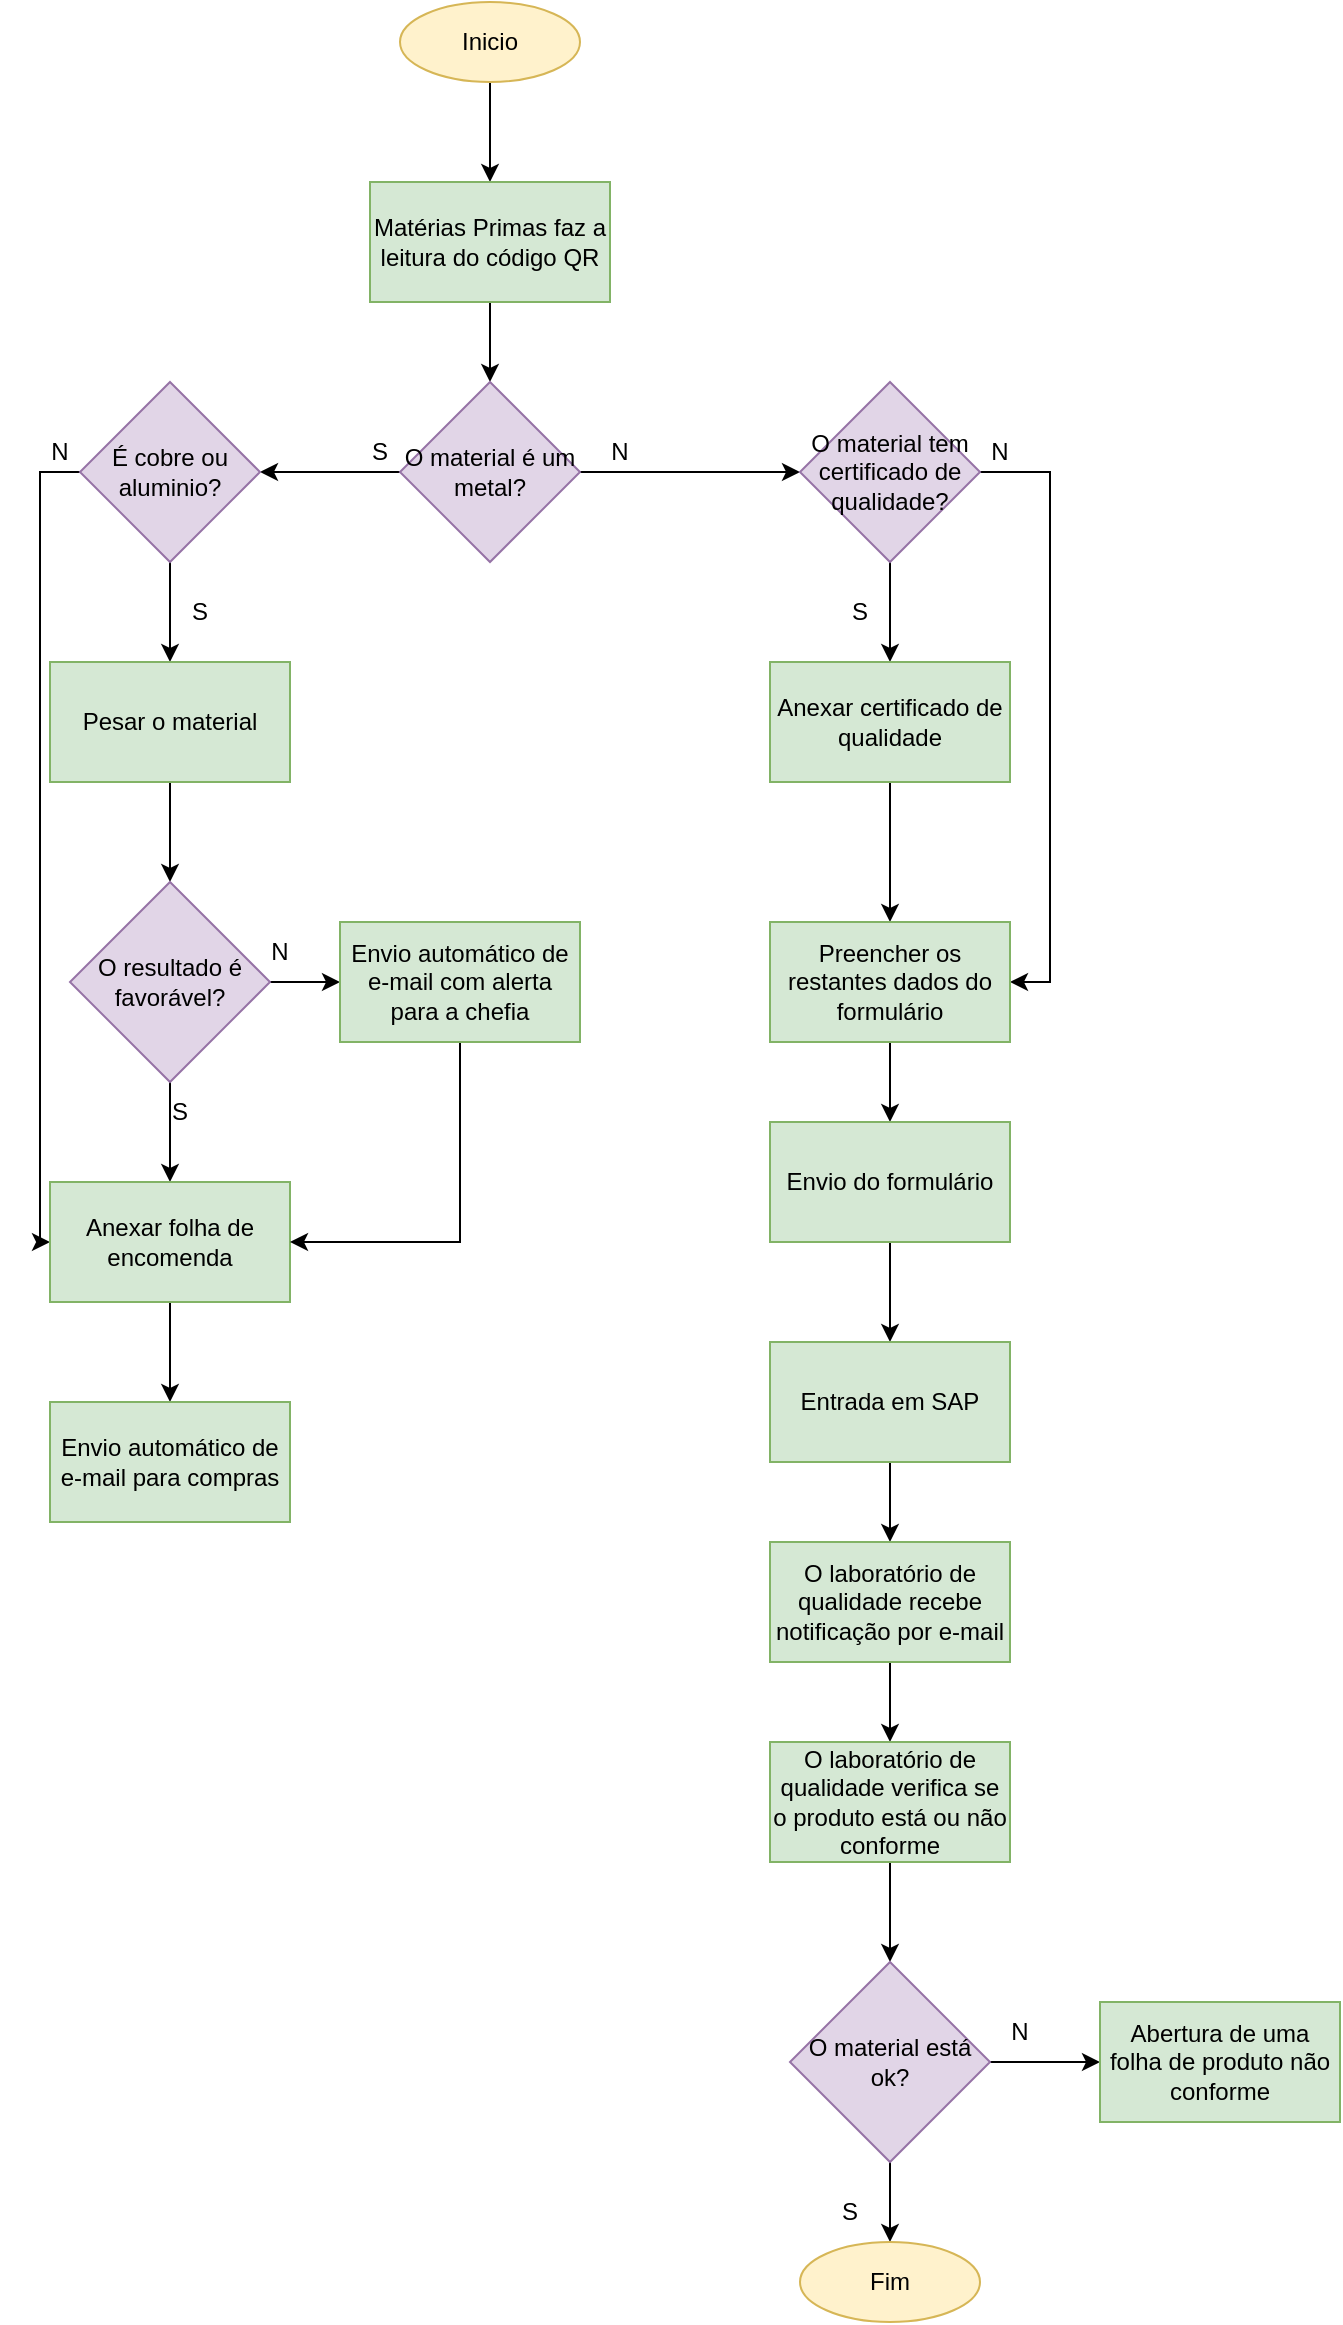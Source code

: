 <mxfile version="20.1.1" type="github">
  <diagram id="C1davJR49cwlI2-PTh2t" name="Page-1">
    <mxGraphModel dx="1580" dy="873" grid="1" gridSize="10" guides="1" tooltips="1" connect="1" arrows="1" fold="1" page="1" pageScale="1" pageWidth="1169" pageHeight="827" math="0" shadow="0">
      <root>
        <mxCell id="0" />
        <mxCell id="1" parent="0" />
        <mxCell id="spn3WbCjcHvYsqtuA_q5-8" style="edgeStyle=orthogonalEdgeStyle;rounded=0;orthogonalLoop=1;jettySize=auto;html=1;exitX=0.5;exitY=1;exitDx=0;exitDy=0;" parent="1" source="spn3WbCjcHvYsqtuA_q5-1" target="spn3WbCjcHvYsqtuA_q5-2" edge="1">
          <mxGeometry relative="1" as="geometry" />
        </mxCell>
        <mxCell id="spn3WbCjcHvYsqtuA_q5-1" value="Inicio" style="ellipse;whiteSpace=wrap;html=1;fillColor=#fff2cc;strokeColor=#d6b656;" parent="1" vertex="1">
          <mxGeometry x="490" y="20" width="90" height="40" as="geometry" />
        </mxCell>
        <mxCell id="spn3WbCjcHvYsqtuA_q5-9" style="edgeStyle=orthogonalEdgeStyle;rounded=0;orthogonalLoop=1;jettySize=auto;html=1;exitX=0.5;exitY=1;exitDx=0;exitDy=0;" parent="1" source="spn3WbCjcHvYsqtuA_q5-2" target="spn3WbCjcHvYsqtuA_q5-4" edge="1">
          <mxGeometry relative="1" as="geometry" />
        </mxCell>
        <mxCell id="spn3WbCjcHvYsqtuA_q5-2" value="Matérias Primas faz a leitura do código QR" style="rounded=0;whiteSpace=wrap;html=1;fillColor=#d5e8d4;strokeColor=#82b366;" parent="1" vertex="1">
          <mxGeometry x="475" y="110" width="120" height="60" as="geometry" />
        </mxCell>
        <mxCell id="spn3WbCjcHvYsqtuA_q5-12" style="edgeStyle=orthogonalEdgeStyle;rounded=0;orthogonalLoop=1;jettySize=auto;html=1;exitX=0;exitY=0.5;exitDx=0;exitDy=0;entryX=1;entryY=0.5;entryDx=0;entryDy=0;" parent="1" source="spn3WbCjcHvYsqtuA_q5-4" target="spn3WbCjcHvYsqtuA_q5-5" edge="1">
          <mxGeometry relative="1" as="geometry" />
        </mxCell>
        <mxCell id="spn3WbCjcHvYsqtuA_q5-24" style="edgeStyle=orthogonalEdgeStyle;rounded=0;orthogonalLoop=1;jettySize=auto;html=1;exitX=1;exitY=0.5;exitDx=0;exitDy=0;entryX=0;entryY=0.5;entryDx=0;entryDy=0;" parent="1" source="spn3WbCjcHvYsqtuA_q5-4" target="spn3WbCjcHvYsqtuA_q5-11" edge="1">
          <mxGeometry relative="1" as="geometry" />
        </mxCell>
        <mxCell id="spn3WbCjcHvYsqtuA_q5-4" value="O material é um metal?" style="rhombus;whiteSpace=wrap;html=1;fillColor=#e1d5e7;strokeColor=#9673a6;" parent="1" vertex="1">
          <mxGeometry x="490" y="210" width="90" height="90" as="geometry" />
        </mxCell>
        <mxCell id="spn3WbCjcHvYsqtuA_q5-16" style="edgeStyle=orthogonalEdgeStyle;rounded=0;orthogonalLoop=1;jettySize=auto;html=1;exitX=0.5;exitY=1;exitDx=0;exitDy=0;" parent="1" source="spn3WbCjcHvYsqtuA_q5-5" target="spn3WbCjcHvYsqtuA_q5-6" edge="1">
          <mxGeometry relative="1" as="geometry" />
        </mxCell>
        <mxCell id="spn3WbCjcHvYsqtuA_q5-18" style="edgeStyle=orthogonalEdgeStyle;rounded=0;orthogonalLoop=1;jettySize=auto;html=1;exitX=0;exitY=0.5;exitDx=0;exitDy=0;entryX=0;entryY=0.5;entryDx=0;entryDy=0;" parent="1" source="spn3WbCjcHvYsqtuA_q5-5" target="spn3WbCjcHvYsqtuA_q5-17" edge="1">
          <mxGeometry relative="1" as="geometry" />
        </mxCell>
        <mxCell id="spn3WbCjcHvYsqtuA_q5-5" value="É cobre ou aluminio?" style="rhombus;whiteSpace=wrap;html=1;fillColor=#e1d5e7;strokeColor=#9673a6;" parent="1" vertex="1">
          <mxGeometry x="330" y="210" width="90" height="90" as="geometry" />
        </mxCell>
        <mxCell id="spn3WbCjcHvYsqtuA_q5-19" style="edgeStyle=orthogonalEdgeStyle;rounded=0;orthogonalLoop=1;jettySize=auto;html=1;exitX=0.5;exitY=1;exitDx=0;exitDy=0;" parent="1" source="spn3WbCjcHvYsqtuA_q5-6" target="spn3WbCjcHvYsqtuA_q5-7" edge="1">
          <mxGeometry relative="1" as="geometry" />
        </mxCell>
        <mxCell id="spn3WbCjcHvYsqtuA_q5-6" value="Pesar o material" style="rounded=0;whiteSpace=wrap;html=1;fillColor=#d5e8d4;strokeColor=#82b366;" parent="1" vertex="1">
          <mxGeometry x="315" y="350" width="120" height="60" as="geometry" />
        </mxCell>
        <mxCell id="spn3WbCjcHvYsqtuA_q5-20" style="edgeStyle=orthogonalEdgeStyle;rounded=0;orthogonalLoop=1;jettySize=auto;html=1;exitX=0.5;exitY=1;exitDx=0;exitDy=0;" parent="1" source="spn3WbCjcHvYsqtuA_q5-7" target="spn3WbCjcHvYsqtuA_q5-17" edge="1">
          <mxGeometry relative="1" as="geometry" />
        </mxCell>
        <mxCell id="spn3WbCjcHvYsqtuA_q5-22" style="edgeStyle=orthogonalEdgeStyle;rounded=0;orthogonalLoop=1;jettySize=auto;html=1;exitX=1;exitY=0.5;exitDx=0;exitDy=0;entryX=0;entryY=0.5;entryDx=0;entryDy=0;" parent="1" source="spn3WbCjcHvYsqtuA_q5-7" target="spn3WbCjcHvYsqtuA_q5-21" edge="1">
          <mxGeometry relative="1" as="geometry" />
        </mxCell>
        <mxCell id="spn3WbCjcHvYsqtuA_q5-7" value="O resultado é favorável?" style="rhombus;whiteSpace=wrap;html=1;fillColor=#e1d5e7;strokeColor=#9673a6;" parent="1" vertex="1">
          <mxGeometry x="325" y="460" width="100" height="100" as="geometry" />
        </mxCell>
        <mxCell id="spn3WbCjcHvYsqtuA_q5-25" style="edgeStyle=orthogonalEdgeStyle;rounded=0;orthogonalLoop=1;jettySize=auto;html=1;exitX=0.5;exitY=1;exitDx=0;exitDy=0;" parent="1" source="spn3WbCjcHvYsqtuA_q5-11" target="spn3WbCjcHvYsqtuA_q5-14" edge="1">
          <mxGeometry relative="1" as="geometry" />
        </mxCell>
        <mxCell id="spn3WbCjcHvYsqtuA_q5-27" style="edgeStyle=orthogonalEdgeStyle;rounded=0;orthogonalLoop=1;jettySize=auto;html=1;exitX=1;exitY=0.5;exitDx=0;exitDy=0;entryX=1;entryY=0.5;entryDx=0;entryDy=0;" parent="1" source="spn3WbCjcHvYsqtuA_q5-11" target="spn3WbCjcHvYsqtuA_q5-15" edge="1">
          <mxGeometry relative="1" as="geometry" />
        </mxCell>
        <mxCell id="spn3WbCjcHvYsqtuA_q5-11" value="O material tem certificado de qualidade?" style="rhombus;whiteSpace=wrap;html=1;fillColor=#e1d5e7;strokeColor=#9673a6;" parent="1" vertex="1">
          <mxGeometry x="690" y="210" width="90" height="90" as="geometry" />
        </mxCell>
        <mxCell id="spn3WbCjcHvYsqtuA_q5-26" style="edgeStyle=orthogonalEdgeStyle;rounded=0;orthogonalLoop=1;jettySize=auto;html=1;exitX=0.5;exitY=1;exitDx=0;exitDy=0;" parent="1" source="spn3WbCjcHvYsqtuA_q5-14" target="spn3WbCjcHvYsqtuA_q5-15" edge="1">
          <mxGeometry relative="1" as="geometry" />
        </mxCell>
        <mxCell id="spn3WbCjcHvYsqtuA_q5-14" value="Anexar certificado de qualidade" style="rounded=0;whiteSpace=wrap;html=1;fillColor=#d5e8d4;strokeColor=#82b366;" parent="1" vertex="1">
          <mxGeometry x="675" y="350" width="120" height="60" as="geometry" />
        </mxCell>
        <mxCell id="spn3WbCjcHvYsqtuA_q5-31" style="edgeStyle=orthogonalEdgeStyle;rounded=0;orthogonalLoop=1;jettySize=auto;html=1;exitX=0.5;exitY=1;exitDx=0;exitDy=0;" parent="1" source="spn3WbCjcHvYsqtuA_q5-15" target="spn3WbCjcHvYsqtuA_q5-30" edge="1">
          <mxGeometry relative="1" as="geometry" />
        </mxCell>
        <mxCell id="spn3WbCjcHvYsqtuA_q5-15" value="Preencher os restantes dados do formulário" style="rounded=0;whiteSpace=wrap;html=1;fillColor=#d5e8d4;strokeColor=#82b366;" parent="1" vertex="1">
          <mxGeometry x="675" y="480" width="120" height="60" as="geometry" />
        </mxCell>
        <mxCell id="spn3WbCjcHvYsqtuA_q5-29" style="edgeStyle=orthogonalEdgeStyle;rounded=0;orthogonalLoop=1;jettySize=auto;html=1;exitX=0.5;exitY=1;exitDx=0;exitDy=0;" parent="1" source="spn3WbCjcHvYsqtuA_q5-17" target="spn3WbCjcHvYsqtuA_q5-28" edge="1">
          <mxGeometry relative="1" as="geometry" />
        </mxCell>
        <mxCell id="spn3WbCjcHvYsqtuA_q5-17" value="Anexar folha de encomenda" style="rounded=0;whiteSpace=wrap;html=1;fillColor=#d5e8d4;strokeColor=#82b366;" parent="1" vertex="1">
          <mxGeometry x="315" y="610" width="120" height="60" as="geometry" />
        </mxCell>
        <mxCell id="spn3WbCjcHvYsqtuA_q5-23" style="edgeStyle=orthogonalEdgeStyle;rounded=0;orthogonalLoop=1;jettySize=auto;html=1;exitX=0.5;exitY=1;exitDx=0;exitDy=0;entryX=1;entryY=0.5;entryDx=0;entryDy=0;" parent="1" source="spn3WbCjcHvYsqtuA_q5-21" target="spn3WbCjcHvYsqtuA_q5-17" edge="1">
          <mxGeometry relative="1" as="geometry" />
        </mxCell>
        <mxCell id="spn3WbCjcHvYsqtuA_q5-21" value="Envio automático de e-mail com alerta para a chefia" style="rounded=0;whiteSpace=wrap;html=1;fillColor=#d5e8d4;strokeColor=#82b366;" parent="1" vertex="1">
          <mxGeometry x="460" y="480" width="120" height="60" as="geometry" />
        </mxCell>
        <mxCell id="spn3WbCjcHvYsqtuA_q5-28" value="Envio automático de e-mail para compras" style="rounded=0;whiteSpace=wrap;html=1;fillColor=#d5e8d4;strokeColor=#82b366;" parent="1" vertex="1">
          <mxGeometry x="315" y="720" width="120" height="60" as="geometry" />
        </mxCell>
        <mxCell id="spn3WbCjcHvYsqtuA_q5-47" style="edgeStyle=orthogonalEdgeStyle;rounded=0;orthogonalLoop=1;jettySize=auto;html=1;exitX=0.5;exitY=1;exitDx=0;exitDy=0;" parent="1" source="spn3WbCjcHvYsqtuA_q5-30" target="spn3WbCjcHvYsqtuA_q5-32" edge="1">
          <mxGeometry relative="1" as="geometry" />
        </mxCell>
        <mxCell id="spn3WbCjcHvYsqtuA_q5-30" value="Envio do formulário" style="rounded=0;whiteSpace=wrap;html=1;fillColor=#d5e8d4;strokeColor=#82b366;" parent="1" vertex="1">
          <mxGeometry x="675" y="580" width="120" height="60" as="geometry" />
        </mxCell>
        <mxCell id="spn3WbCjcHvYsqtuA_q5-48" style="edgeStyle=orthogonalEdgeStyle;rounded=0;orthogonalLoop=1;jettySize=auto;html=1;exitX=0.5;exitY=1;exitDx=0;exitDy=0;" parent="1" source="spn3WbCjcHvYsqtuA_q5-32" target="spn3WbCjcHvYsqtuA_q5-33" edge="1">
          <mxGeometry relative="1" as="geometry" />
        </mxCell>
        <mxCell id="spn3WbCjcHvYsqtuA_q5-32" value="Entrada em SAP" style="rounded=0;whiteSpace=wrap;html=1;fillColor=#d5e8d4;strokeColor=#82b366;" parent="1" vertex="1">
          <mxGeometry x="675" y="690" width="120" height="60" as="geometry" />
        </mxCell>
        <mxCell id="spn3WbCjcHvYsqtuA_q5-49" style="edgeStyle=orthogonalEdgeStyle;rounded=0;orthogonalLoop=1;jettySize=auto;html=1;exitX=0.5;exitY=1;exitDx=0;exitDy=0;" parent="1" source="spn3WbCjcHvYsqtuA_q5-33" target="spn3WbCjcHvYsqtuA_q5-34" edge="1">
          <mxGeometry relative="1" as="geometry" />
        </mxCell>
        <mxCell id="spn3WbCjcHvYsqtuA_q5-33" value="O laboratório de qualidade recebe notificação por e-mail" style="rounded=0;whiteSpace=wrap;html=1;fillColor=#d5e8d4;strokeColor=#82b366;" parent="1" vertex="1">
          <mxGeometry x="675" y="790" width="120" height="60" as="geometry" />
        </mxCell>
        <mxCell id="spn3WbCjcHvYsqtuA_q5-50" style="edgeStyle=orthogonalEdgeStyle;rounded=0;orthogonalLoop=1;jettySize=auto;html=1;exitX=0.5;exitY=1;exitDx=0;exitDy=0;" parent="1" source="spn3WbCjcHvYsqtuA_q5-34" target="spn3WbCjcHvYsqtuA_q5-35" edge="1">
          <mxGeometry relative="1" as="geometry" />
        </mxCell>
        <mxCell id="spn3WbCjcHvYsqtuA_q5-34" value="O laboratório de qualidade verifica se o produto está ou não conforme" style="rounded=0;whiteSpace=wrap;html=1;fillColor=#d5e8d4;strokeColor=#82b366;" parent="1" vertex="1">
          <mxGeometry x="675" y="890" width="120" height="60" as="geometry" />
        </mxCell>
        <mxCell id="spn3WbCjcHvYsqtuA_q5-51" style="edgeStyle=orthogonalEdgeStyle;rounded=0;orthogonalLoop=1;jettySize=auto;html=1;exitX=0.5;exitY=1;exitDx=0;exitDy=0;" parent="1" source="spn3WbCjcHvYsqtuA_q5-35" target="spn3WbCjcHvYsqtuA_q5-36" edge="1">
          <mxGeometry relative="1" as="geometry" />
        </mxCell>
        <mxCell id="spn3WbCjcHvYsqtuA_q5-52" style="edgeStyle=orthogonalEdgeStyle;rounded=0;orthogonalLoop=1;jettySize=auto;html=1;exitX=1;exitY=0.5;exitDx=0;exitDy=0;entryX=0;entryY=0.5;entryDx=0;entryDy=0;" parent="1" source="spn3WbCjcHvYsqtuA_q5-35" target="spn3WbCjcHvYsqtuA_q5-37" edge="1">
          <mxGeometry relative="1" as="geometry" />
        </mxCell>
        <mxCell id="spn3WbCjcHvYsqtuA_q5-35" value="O material está ok?" style="rhombus;whiteSpace=wrap;html=1;fillColor=#e1d5e7;strokeColor=#9673a6;" parent="1" vertex="1">
          <mxGeometry x="685" y="1000" width="100" height="100" as="geometry" />
        </mxCell>
        <mxCell id="spn3WbCjcHvYsqtuA_q5-36" value="Fim" style="ellipse;whiteSpace=wrap;html=1;fillColor=#fff2cc;strokeColor=#d6b656;" parent="1" vertex="1">
          <mxGeometry x="690" y="1140" width="90" height="40" as="geometry" />
        </mxCell>
        <mxCell id="spn3WbCjcHvYsqtuA_q5-37" value="Abertura de uma folha de produto não conforme" style="rounded=0;whiteSpace=wrap;html=1;fillColor=#d5e8d4;strokeColor=#82b366;" parent="1" vertex="1">
          <mxGeometry x="840" y="1020" width="120" height="60" as="geometry" />
        </mxCell>
        <mxCell id="spn3WbCjcHvYsqtuA_q5-38" value="S" style="text;html=1;strokeColor=none;fillColor=none;align=center;verticalAlign=middle;whiteSpace=wrap;rounded=0;" parent="1" vertex="1">
          <mxGeometry x="450" y="230" width="60" height="30" as="geometry" />
        </mxCell>
        <mxCell id="spn3WbCjcHvYsqtuA_q5-39" value="N" style="text;html=1;strokeColor=none;fillColor=none;align=center;verticalAlign=middle;whiteSpace=wrap;rounded=0;" parent="1" vertex="1">
          <mxGeometry x="570" y="230" width="60" height="30" as="geometry" />
        </mxCell>
        <mxCell id="spn3WbCjcHvYsqtuA_q5-40" value="S" style="text;html=1;strokeColor=none;fillColor=none;align=center;verticalAlign=middle;whiteSpace=wrap;rounded=0;" parent="1" vertex="1">
          <mxGeometry x="360" y="310" width="60" height="30" as="geometry" />
        </mxCell>
        <mxCell id="spn3WbCjcHvYsqtuA_q5-41" value="N" style="text;html=1;strokeColor=none;fillColor=none;align=center;verticalAlign=middle;whiteSpace=wrap;rounded=0;" parent="1" vertex="1">
          <mxGeometry x="290" y="230" width="60" height="30" as="geometry" />
        </mxCell>
        <mxCell id="spn3WbCjcHvYsqtuA_q5-42" value="S" style="text;html=1;strokeColor=none;fillColor=none;align=center;verticalAlign=middle;whiteSpace=wrap;rounded=0;" parent="1" vertex="1">
          <mxGeometry x="690" y="310" width="60" height="30" as="geometry" />
        </mxCell>
        <mxCell id="spn3WbCjcHvYsqtuA_q5-44" value="N" style="text;html=1;strokeColor=none;fillColor=none;align=center;verticalAlign=middle;whiteSpace=wrap;rounded=0;" parent="1" vertex="1">
          <mxGeometry x="760" y="230" width="60" height="30" as="geometry" />
        </mxCell>
        <mxCell id="spn3WbCjcHvYsqtuA_q5-45" value="S" style="text;html=1;strokeColor=none;fillColor=none;align=center;verticalAlign=middle;whiteSpace=wrap;rounded=0;" parent="1" vertex="1">
          <mxGeometry x="350" y="560" width="60" height="30" as="geometry" />
        </mxCell>
        <mxCell id="spn3WbCjcHvYsqtuA_q5-46" value="N" style="text;html=1;strokeColor=none;fillColor=none;align=center;verticalAlign=middle;whiteSpace=wrap;rounded=0;" parent="1" vertex="1">
          <mxGeometry x="400" y="480" width="60" height="30" as="geometry" />
        </mxCell>
        <mxCell id="spn3WbCjcHvYsqtuA_q5-53" value="S" style="text;html=1;strokeColor=none;fillColor=none;align=center;verticalAlign=middle;whiteSpace=wrap;rounded=0;" parent="1" vertex="1">
          <mxGeometry x="685" y="1110" width="60" height="30" as="geometry" />
        </mxCell>
        <mxCell id="spn3WbCjcHvYsqtuA_q5-56" value="N" style="text;html=1;strokeColor=none;fillColor=none;align=center;verticalAlign=middle;whiteSpace=wrap;rounded=0;" parent="1" vertex="1">
          <mxGeometry x="770" y="1020" width="60" height="30" as="geometry" />
        </mxCell>
      </root>
    </mxGraphModel>
  </diagram>
</mxfile>
